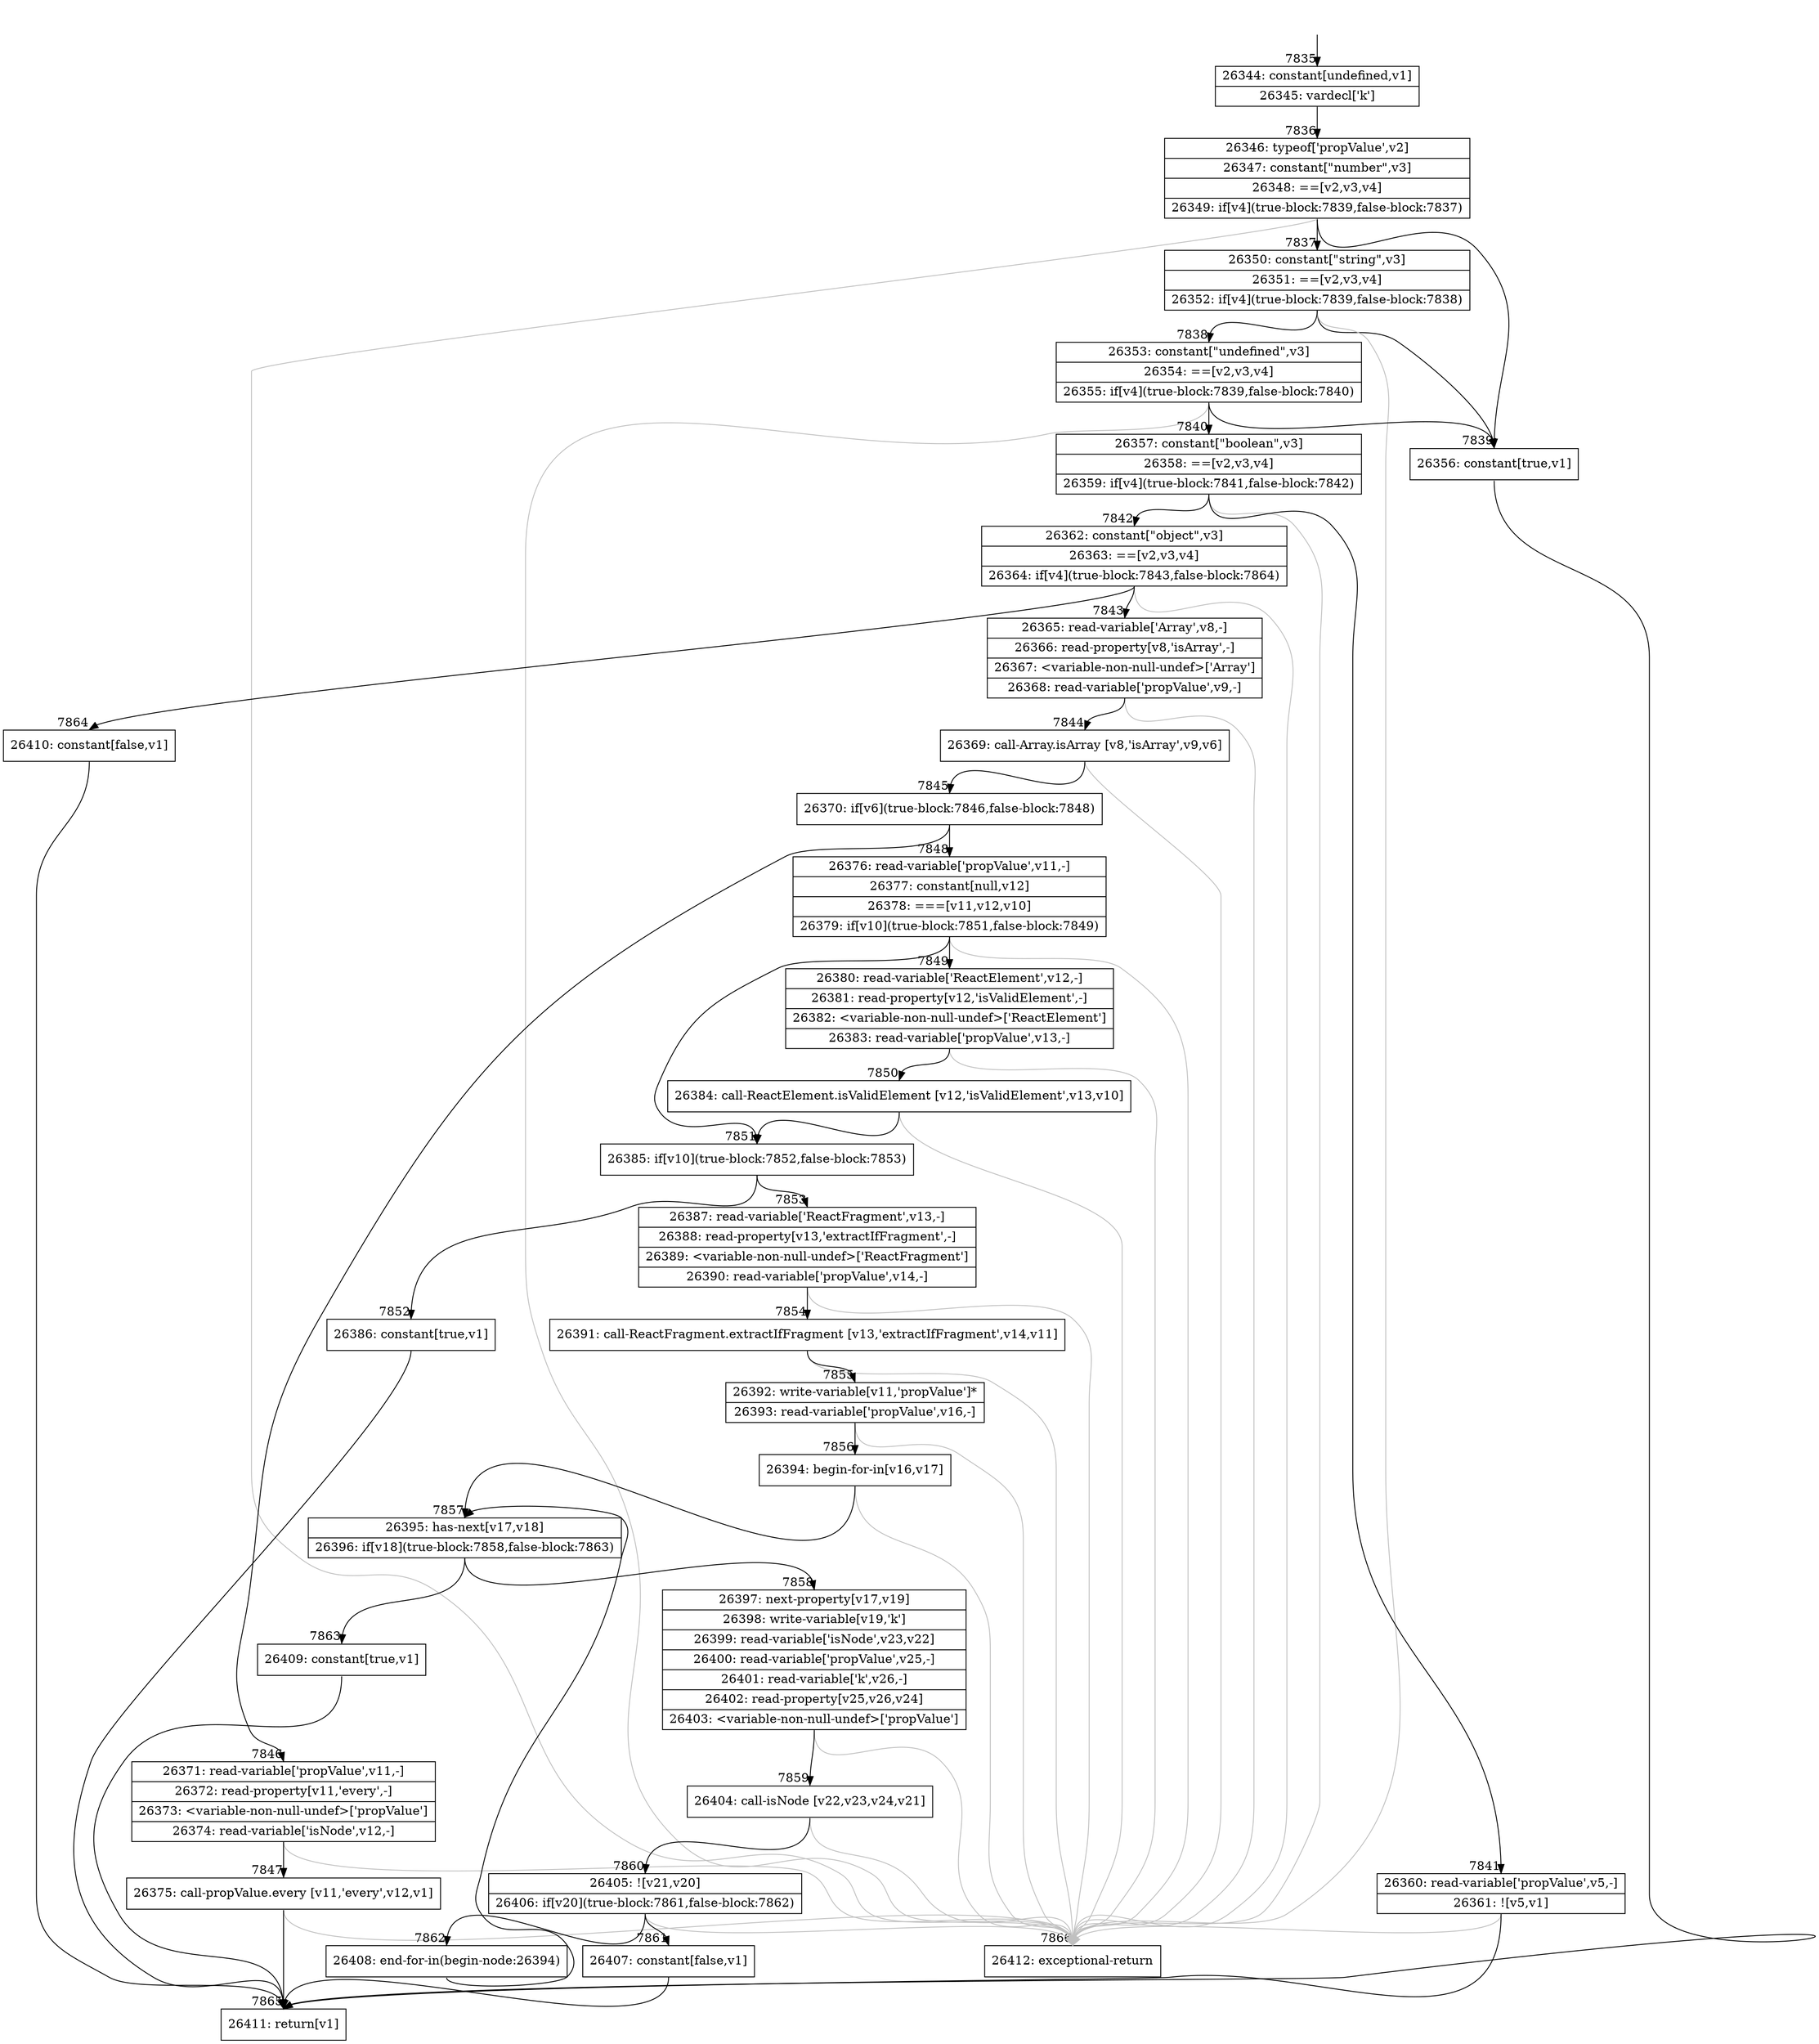 digraph {
rankdir="TD"
BB_entry560[shape=none,label=""];
BB_entry560 -> BB7835 [tailport=s, headport=n, headlabel="    7835"]
BB7835 [shape=record label="{26344: constant[undefined,v1]|26345: vardecl['k']}" ] 
BB7835 -> BB7836 [tailport=s, headport=n, headlabel="      7836"]
BB7836 [shape=record label="{26346: typeof['propValue',v2]|26347: constant[\"number\",v3]|26348: ==[v2,v3,v4]|26349: if[v4](true-block:7839,false-block:7837)}" ] 
BB7836 -> BB7839 [tailport=s, headport=n, headlabel="      7839"]
BB7836 -> BB7837 [tailport=s, headport=n, headlabel="      7837"]
BB7836 -> BB7866 [tailport=s, headport=n, color=gray, headlabel="      7866"]
BB7837 [shape=record label="{26350: constant[\"string\",v3]|26351: ==[v2,v3,v4]|26352: if[v4](true-block:7839,false-block:7838)}" ] 
BB7837 -> BB7839 [tailport=s, headport=n]
BB7837 -> BB7838 [tailport=s, headport=n, headlabel="      7838"]
BB7837 -> BB7866 [tailport=s, headport=n, color=gray]
BB7838 [shape=record label="{26353: constant[\"undefined\",v3]|26354: ==[v2,v3,v4]|26355: if[v4](true-block:7839,false-block:7840)}" ] 
BB7838 -> BB7839 [tailport=s, headport=n]
BB7838 -> BB7840 [tailport=s, headport=n, headlabel="      7840"]
BB7838 -> BB7866 [tailport=s, headport=n, color=gray]
BB7839 [shape=record label="{26356: constant[true,v1]}" ] 
BB7839 -> BB7865 [tailport=s, headport=n, headlabel="      7865"]
BB7840 [shape=record label="{26357: constant[\"boolean\",v3]|26358: ==[v2,v3,v4]|26359: if[v4](true-block:7841,false-block:7842)}" ] 
BB7840 -> BB7841 [tailport=s, headport=n, headlabel="      7841"]
BB7840 -> BB7842 [tailport=s, headport=n, headlabel="      7842"]
BB7840 -> BB7866 [tailport=s, headport=n, color=gray]
BB7841 [shape=record label="{26360: read-variable['propValue',v5,-]|26361: ![v5,v1]}" ] 
BB7841 -> BB7865 [tailport=s, headport=n]
BB7841 -> BB7866 [tailport=s, headport=n, color=gray]
BB7842 [shape=record label="{26362: constant[\"object\",v3]|26363: ==[v2,v3,v4]|26364: if[v4](true-block:7843,false-block:7864)}" ] 
BB7842 -> BB7843 [tailport=s, headport=n, headlabel="      7843"]
BB7842 -> BB7864 [tailport=s, headport=n, headlabel="      7864"]
BB7842 -> BB7866 [tailport=s, headport=n, color=gray]
BB7843 [shape=record label="{26365: read-variable['Array',v8,-]|26366: read-property[v8,'isArray',-]|26367: \<variable-non-null-undef\>['Array']|26368: read-variable['propValue',v9,-]}" ] 
BB7843 -> BB7844 [tailport=s, headport=n, headlabel="      7844"]
BB7843 -> BB7866 [tailport=s, headport=n, color=gray]
BB7844 [shape=record label="{26369: call-Array.isArray [v8,'isArray',v9,v6]}" ] 
BB7844 -> BB7845 [tailport=s, headport=n, headlabel="      7845"]
BB7844 -> BB7866 [tailport=s, headport=n, color=gray]
BB7845 [shape=record label="{26370: if[v6](true-block:7846,false-block:7848)}" ] 
BB7845 -> BB7846 [tailport=s, headport=n, headlabel="      7846"]
BB7845 -> BB7848 [tailport=s, headport=n, headlabel="      7848"]
BB7846 [shape=record label="{26371: read-variable['propValue',v11,-]|26372: read-property[v11,'every',-]|26373: \<variable-non-null-undef\>['propValue']|26374: read-variable['isNode',v12,-]}" ] 
BB7846 -> BB7847 [tailport=s, headport=n, headlabel="      7847"]
BB7846 -> BB7866 [tailport=s, headport=n, color=gray]
BB7847 [shape=record label="{26375: call-propValue.every [v11,'every',v12,v1]}" ] 
BB7847 -> BB7865 [tailport=s, headport=n]
BB7847 -> BB7866 [tailport=s, headport=n, color=gray]
BB7848 [shape=record label="{26376: read-variable['propValue',v11,-]|26377: constant[null,v12]|26378: ===[v11,v12,v10]|26379: if[v10](true-block:7851,false-block:7849)}" ] 
BB7848 -> BB7851 [tailport=s, headport=n, headlabel="      7851"]
BB7848 -> BB7849 [tailport=s, headport=n, headlabel="      7849"]
BB7848 -> BB7866 [tailport=s, headport=n, color=gray]
BB7849 [shape=record label="{26380: read-variable['ReactElement',v12,-]|26381: read-property[v12,'isValidElement',-]|26382: \<variable-non-null-undef\>['ReactElement']|26383: read-variable['propValue',v13,-]}" ] 
BB7849 -> BB7850 [tailport=s, headport=n, headlabel="      7850"]
BB7849 -> BB7866 [tailport=s, headport=n, color=gray]
BB7850 [shape=record label="{26384: call-ReactElement.isValidElement [v12,'isValidElement',v13,v10]}" ] 
BB7850 -> BB7851 [tailport=s, headport=n]
BB7850 -> BB7866 [tailport=s, headport=n, color=gray]
BB7851 [shape=record label="{26385: if[v10](true-block:7852,false-block:7853)}" ] 
BB7851 -> BB7852 [tailport=s, headport=n, headlabel="      7852"]
BB7851 -> BB7853 [tailport=s, headport=n, headlabel="      7853"]
BB7852 [shape=record label="{26386: constant[true,v1]}" ] 
BB7852 -> BB7865 [tailport=s, headport=n]
BB7853 [shape=record label="{26387: read-variable['ReactFragment',v13,-]|26388: read-property[v13,'extractIfFragment',-]|26389: \<variable-non-null-undef\>['ReactFragment']|26390: read-variable['propValue',v14,-]}" ] 
BB7853 -> BB7854 [tailport=s, headport=n, headlabel="      7854"]
BB7853 -> BB7866 [tailport=s, headport=n, color=gray]
BB7854 [shape=record label="{26391: call-ReactFragment.extractIfFragment [v13,'extractIfFragment',v14,v11]}" ] 
BB7854 -> BB7855 [tailport=s, headport=n, headlabel="      7855"]
BB7854 -> BB7866 [tailport=s, headport=n, color=gray]
BB7855 [shape=record label="{26392: write-variable[v11,'propValue']*|26393: read-variable['propValue',v16,-]}" ] 
BB7855 -> BB7856 [tailport=s, headport=n, headlabel="      7856"]
BB7855 -> BB7866 [tailport=s, headport=n, color=gray]
BB7856 [shape=record label="{26394: begin-for-in[v16,v17]}" ] 
BB7856 -> BB7857 [tailport=s, headport=n, headlabel="      7857"]
BB7856 -> BB7866 [tailport=s, headport=n, color=gray]
BB7857 [shape=record label="{26395: has-next[v17,v18]|26396: if[v18](true-block:7858,false-block:7863)}" ] 
BB7857 -> BB7858 [tailport=s, headport=n, headlabel="      7858"]
BB7857 -> BB7863 [tailport=s, headport=n, headlabel="      7863"]
BB7858 [shape=record label="{26397: next-property[v17,v19]|26398: write-variable[v19,'k']|26399: read-variable['isNode',v23,v22]|26400: read-variable['propValue',v25,-]|26401: read-variable['k',v26,-]|26402: read-property[v25,v26,v24]|26403: \<variable-non-null-undef\>['propValue']}" ] 
BB7858 -> BB7859 [tailport=s, headport=n, headlabel="      7859"]
BB7858 -> BB7866 [tailport=s, headport=n, color=gray]
BB7859 [shape=record label="{26404: call-isNode [v22,v23,v24,v21]}" ] 
BB7859 -> BB7860 [tailport=s, headport=n, headlabel="      7860"]
BB7859 -> BB7866 [tailport=s, headport=n, color=gray]
BB7860 [shape=record label="{26405: ![v21,v20]|26406: if[v20](true-block:7861,false-block:7862)}" ] 
BB7860 -> BB7861 [tailport=s, headport=n, headlabel="      7861"]
BB7860 -> BB7862 [tailport=s, headport=n, headlabel="      7862"]
BB7860 -> BB7866 [tailport=s, headport=n, color=gray]
BB7861 [shape=record label="{26407: constant[false,v1]}" ] 
BB7861 -> BB7865 [tailport=s, headport=n]
BB7862 [shape=record label="{26408: end-for-in(begin-node:26394)}" ] 
BB7862 -> BB7857 [tailport=s, headport=n]
BB7863 [shape=record label="{26409: constant[true,v1]}" ] 
BB7863 -> BB7865 [tailport=s, headport=n]
BB7864 [shape=record label="{26410: constant[false,v1]}" ] 
BB7864 -> BB7865 [tailport=s, headport=n]
BB7865 [shape=record label="{26411: return[v1]}" ] 
BB7866 [shape=record label="{26412: exceptional-return}" ] 
//#$~ 13823
}
